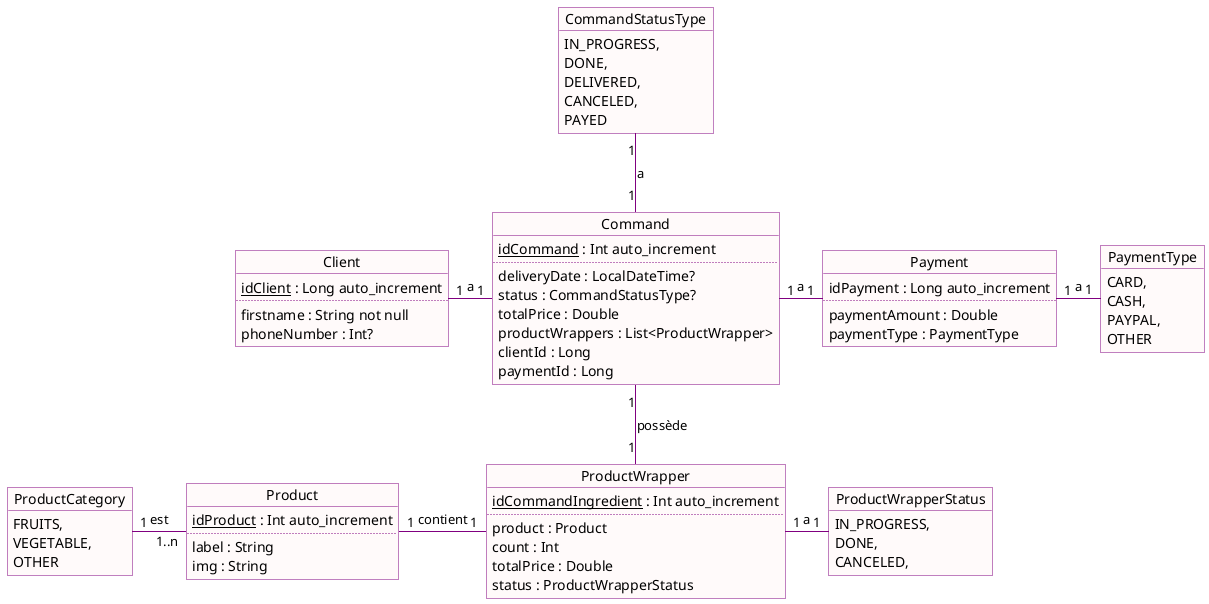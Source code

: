 @startuml

skinparam object {
    BackgroundColor Snow
    BorderColor Purple
    ArrowColor Purple
}

object Client{
    <u>idClient</u> : Long auto_increment
    ..
    firstname : String not null
    phoneNumber : Int?
}

object PaymentType{
    CARD,
    CASH,
    PAYPAL,
    OTHER
}

object Payment {
    idPayment : Long auto_increment
    ..
    paymentAmount : Double
    paymentType : PaymentType
}

object Command{
    <u>idCommand</u> : Int auto_increment
    ..
    deliveryDate : LocalDateTime?
    status : CommandStatusType?
    totalPrice : Double
    productWrappers : List<ProductWrapper>

    clientId : Long
    paymentId : Long
}

object ProductWrapper {
    <u>idCommandIngredient</u> : Int auto_increment
    ..
    product : Product
    count : Int
    totalPrice : Double
    status : ProductWrapperStatus
}

object ProductWrapperStatus{
    IN_PROGRESS,
    DONE,
    CANCELED,
}

object CommandStatusType{
    IN_PROGRESS,
    DONE,
    DELIVERED,
    CANCELED,
    PAYED
}

object Product{
    <u>idProduct</u> : Int auto_increment
    ..
    label : String
    img : String
}

object ProductCategory {
    FRUITS,
    VEGETABLE,
    OTHER
}

Payment "1" --right-- "1" PaymentType : a
Command "1" --right-- "1" Payment : a
Command "1" --left-- "1" Client : a
Command "1" -down- "1" ProductWrapper : possède
Command "1" -up- "1" CommandStatusType : a
ProductWrapper "1" --right-- "1" ProductWrapperStatus : a
Product "1..n" --left-- "1" ProductCategory : est
Product "1" --right-- "1" ProductWrapper : contient


@enduml

